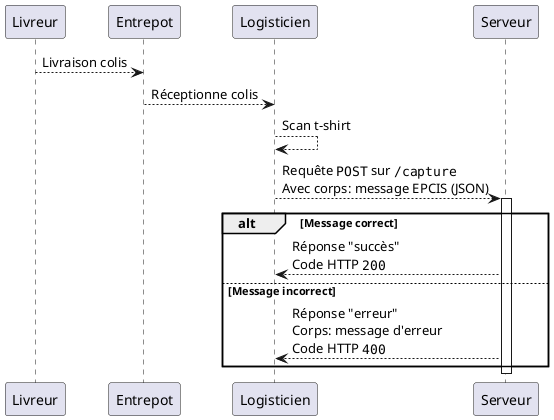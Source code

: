 @startuml contexte
Livreur --> Entrepot : Livraison colis
Entrepot --> Logisticien : Réceptionne colis

Logisticien --> Logisticien : Scan t-shirt

Logisticien --> Serveur : Requête ""POST"" sur ""/capture""\lAvec corps: message EPCIS (JSON)

alt Message correct
    activate Serveur
    Serveur --> Logisticien : Réponse "succès"\lCode HTTP ""200""
else Message incorrect
    Serveur --> Logisticien : Réponse "erreur"\lCorps: message d'erreur\lCode HTTP ""400""
end

deactivate Serveur
@enduml